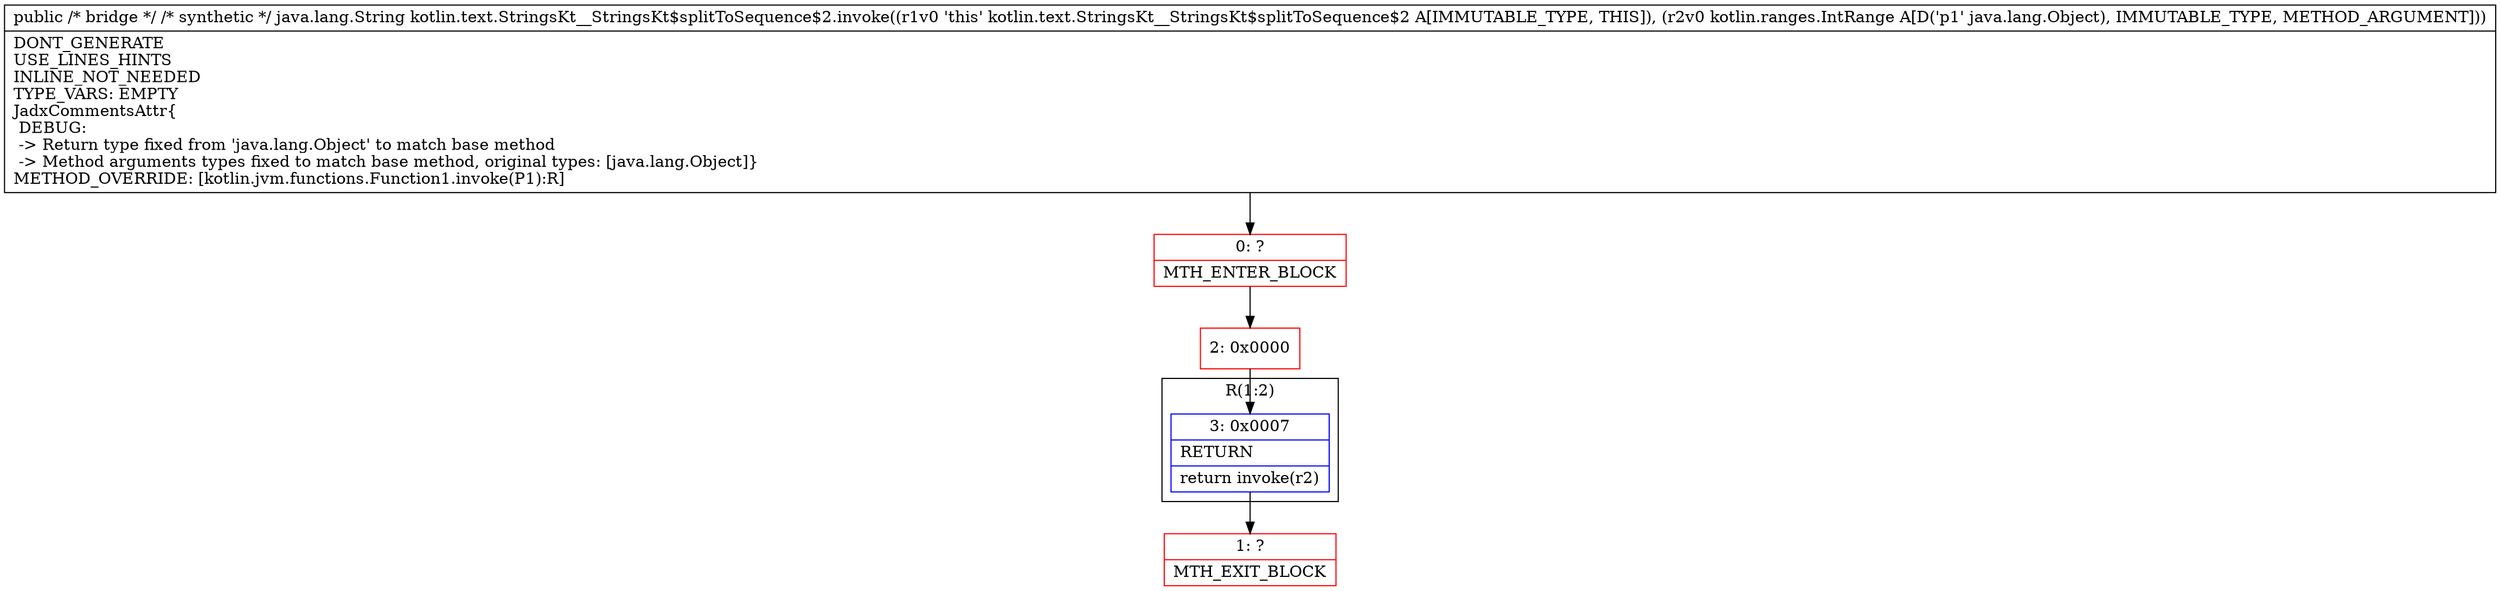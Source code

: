 digraph "CFG forkotlin.text.StringsKt__StringsKt$splitToSequence$2.invoke(Ljava\/lang\/Object;)Ljava\/lang\/Object;" {
subgraph cluster_Region_973647296 {
label = "R(1:2)";
node [shape=record,color=blue];
Node_3 [shape=record,label="{3\:\ 0x0007|RETURN\l|return invoke(r2)\l}"];
}
Node_0 [shape=record,color=red,label="{0\:\ ?|MTH_ENTER_BLOCK\l}"];
Node_2 [shape=record,color=red,label="{2\:\ 0x0000}"];
Node_1 [shape=record,color=red,label="{1\:\ ?|MTH_EXIT_BLOCK\l}"];
MethodNode[shape=record,label="{public \/* bridge *\/ \/* synthetic *\/ java.lang.String kotlin.text.StringsKt__StringsKt$splitToSequence$2.invoke((r1v0 'this' kotlin.text.StringsKt__StringsKt$splitToSequence$2 A[IMMUTABLE_TYPE, THIS]), (r2v0 kotlin.ranges.IntRange A[D('p1' java.lang.Object), IMMUTABLE_TYPE, METHOD_ARGUMENT]))  | DONT_GENERATE\lUSE_LINES_HINTS\lINLINE_NOT_NEEDED\lTYPE_VARS: EMPTY\lJadxCommentsAttr\{\l DEBUG: \l \-\> Return type fixed from 'java.lang.Object' to match base method\l \-\> Method arguments types fixed to match base method, original types: [java.lang.Object]\}\lMETHOD_OVERRIDE: [kotlin.jvm.functions.Function1.invoke(P1):R]\l}"];
MethodNode -> Node_0;Node_3 -> Node_1;
Node_0 -> Node_2;
Node_2 -> Node_3;
}

